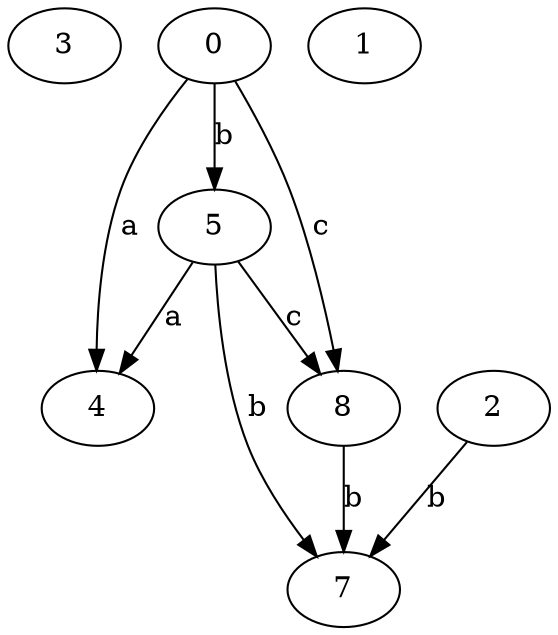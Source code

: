 strict digraph  {
3;
4;
0;
1;
5;
7;
2;
8;
0 -> 4  [label=a];
0 -> 5  [label=b];
0 -> 8  [label=c];
5 -> 4  [label=a];
5 -> 7  [label=b];
5 -> 8  [label=c];
2 -> 7  [label=b];
8 -> 7  [label=b];
}
